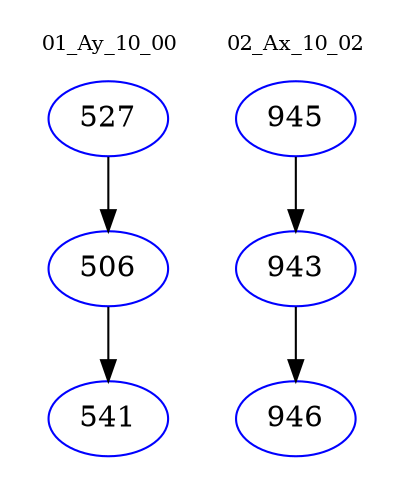 digraph{
subgraph cluster_0 {
color = white
label = "01_Ay_10_00";
fontsize=10;
T0_527 [label="527", color="blue"]
T0_527 -> T0_506 [color="black"]
T0_506 [label="506", color="blue"]
T0_506 -> T0_541 [color="black"]
T0_541 [label="541", color="blue"]
}
subgraph cluster_1 {
color = white
label = "02_Ax_10_02";
fontsize=10;
T1_945 [label="945", color="blue"]
T1_945 -> T1_943 [color="black"]
T1_943 [label="943", color="blue"]
T1_943 -> T1_946 [color="black"]
T1_946 [label="946", color="blue"]
}
}
